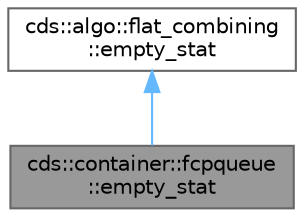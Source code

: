 digraph "cds::container::fcpqueue::empty_stat"
{
 // LATEX_PDF_SIZE
  bgcolor="transparent";
  edge [fontname=Helvetica,fontsize=10,labelfontname=Helvetica,labelfontsize=10];
  node [fontname=Helvetica,fontsize=10,shape=box,height=0.2,width=0.4];
  Node1 [id="Node000001",label="cds::container::fcpqueue\l::empty_stat",height=0.2,width=0.4,color="gray40", fillcolor="grey60", style="filled", fontcolor="black",tooltip="FCPriorityQueue dummy statistics, no overhead"];
  Node2 -> Node1 [id="edge2_Node000001_Node000002",dir="back",color="steelblue1",style="solid",tooltip=" "];
  Node2 [id="Node000002",label="cds::algo::flat_combining\l::empty_stat",height=0.2,width=0.4,color="gray40", fillcolor="white", style="filled",URL="$structcds_1_1algo_1_1flat__combining_1_1empty__stat.html",tooltip="Flat combining dummy internal statistics"];
}
